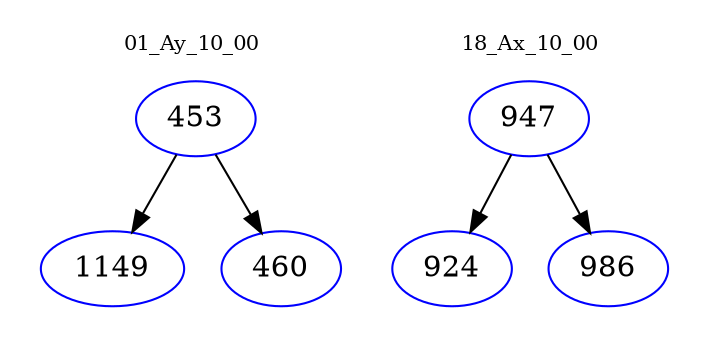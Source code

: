 digraph{
subgraph cluster_0 {
color = white
label = "01_Ay_10_00";
fontsize=10;
T0_453 [label="453", color="blue"]
T0_453 -> T0_1149 [color="black"]
T0_1149 [label="1149", color="blue"]
T0_453 -> T0_460 [color="black"]
T0_460 [label="460", color="blue"]
}
subgraph cluster_1 {
color = white
label = "18_Ax_10_00";
fontsize=10;
T1_947 [label="947", color="blue"]
T1_947 -> T1_924 [color="black"]
T1_924 [label="924", color="blue"]
T1_947 -> T1_986 [color="black"]
T1_986 [label="986", color="blue"]
}
}
